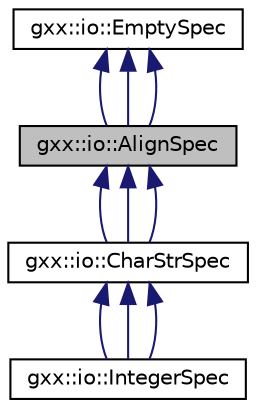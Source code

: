 digraph "gxx::io::AlignSpec"
{
  edge [fontname="Helvetica",fontsize="10",labelfontname="Helvetica",labelfontsize="10"];
  node [fontname="Helvetica",fontsize="10",shape=record];
  Node1 [label="gxx::io::AlignSpec",height=0.2,width=0.4,color="black", fillcolor="grey75", style="filled", fontcolor="black"];
  Node2 -> Node1 [dir="back",color="midnightblue",fontsize="10",style="solid"];
  Node2 [label="gxx::io::EmptySpec",height=0.2,width=0.4,color="black", fillcolor="white", style="filled",URL="$classgxx_1_1io_1_1EmptySpec.html"];
  Node2 -> Node1 [dir="back",color="midnightblue",fontsize="10",style="solid"];
  Node2 -> Node1 [dir="back",color="midnightblue",fontsize="10",style="solid"];
  Node1 -> Node3 [dir="back",color="midnightblue",fontsize="10",style="solid"];
  Node3 [label="gxx::io::CharStrSpec",height=0.2,width=0.4,color="black", fillcolor="white", style="filled",URL="$classgxx_1_1io_1_1CharStrSpec.html"];
  Node3 -> Node4 [dir="back",color="midnightblue",fontsize="10",style="solid"];
  Node4 [label="gxx::io::IntegerSpec",height=0.2,width=0.4,color="black", fillcolor="white", style="filled",URL="$classgxx_1_1io_1_1IntegerSpec.html"];
  Node3 -> Node4 [dir="back",color="midnightblue",fontsize="10",style="solid"];
  Node3 -> Node4 [dir="back",color="midnightblue",fontsize="10",style="solid"];
  Node1 -> Node3 [dir="back",color="midnightblue",fontsize="10",style="solid"];
  Node1 -> Node3 [dir="back",color="midnightblue",fontsize="10",style="solid"];
}
